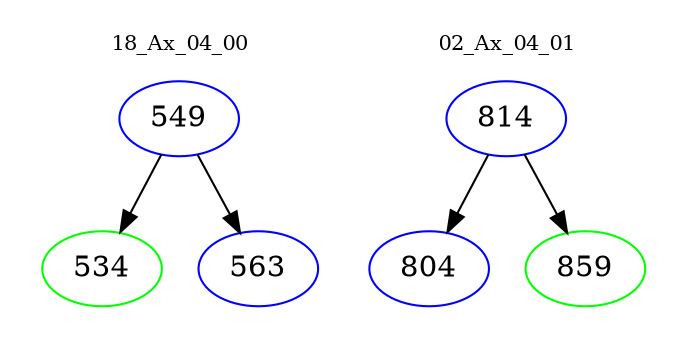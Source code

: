 digraph{
subgraph cluster_0 {
color = white
label = "18_Ax_04_00";
fontsize=10;
T0_549 [label="549", color="blue"]
T0_549 -> T0_534 [color="black"]
T0_534 [label="534", color="green"]
T0_549 -> T0_563 [color="black"]
T0_563 [label="563", color="blue"]
}
subgraph cluster_1 {
color = white
label = "02_Ax_04_01";
fontsize=10;
T1_814 [label="814", color="blue"]
T1_814 -> T1_804 [color="black"]
T1_804 [label="804", color="blue"]
T1_814 -> T1_859 [color="black"]
T1_859 [label="859", color="green"]
}
}
